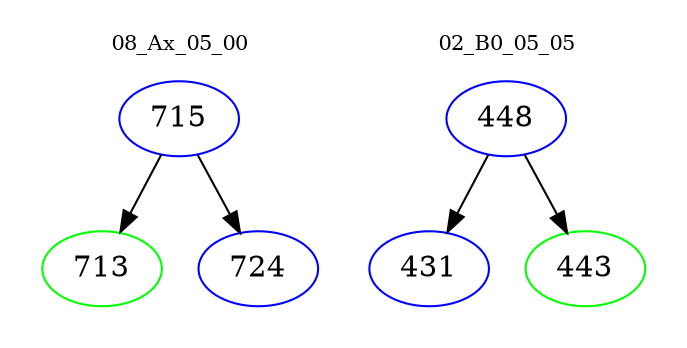 digraph{
subgraph cluster_0 {
color = white
label = "08_Ax_05_00";
fontsize=10;
T0_715 [label="715", color="blue"]
T0_715 -> T0_713 [color="black"]
T0_713 [label="713", color="green"]
T0_715 -> T0_724 [color="black"]
T0_724 [label="724", color="blue"]
}
subgraph cluster_1 {
color = white
label = "02_B0_05_05";
fontsize=10;
T1_448 [label="448", color="blue"]
T1_448 -> T1_431 [color="black"]
T1_431 [label="431", color="blue"]
T1_448 -> T1_443 [color="black"]
T1_443 [label="443", color="green"]
}
}
